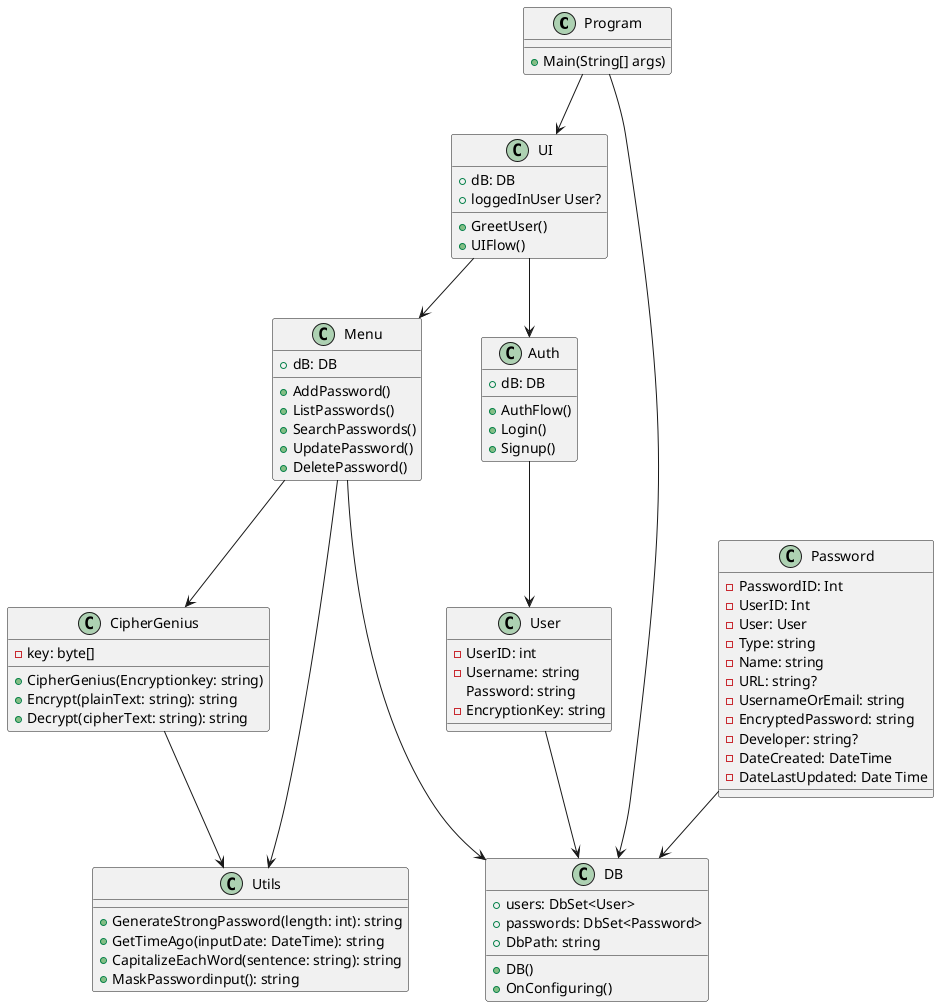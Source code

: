 @startuml

class Program {
  + Main(String[] args)
}

class UI {
  + dB: DB
  + loggedInUser User?
  + GreetUser()
  + UIFlow()
}

class Auth {
  + dB: DB
  + AuthFlow()
  + Login()
  + Signup()
}

class Menu {
  + dB: DB
  + AddPassword()
  + ListPasswords()
  + SearchPasswords()
  + UpdatePassword()
  + DeletePassword()
}

class Password {
  - PasswordID: Int
  - UserID: Int
  - User: User
  - Type: string
  - Name: string
  - URL: string?
  - UsernameOrEmail: string
  - EncryptedPassword: string
  - Developer: string?
  - DateCreated: DateTime
  - DateLastUpdated: Date Time
}

class User {
  - UserID: int
  - Username: string
  Password: string
  - EncryptionKey: string
}

class CipherGenius {
  - key: byte[]
  + CipherGenius(Encryptionkey: string)
  + Encrypt(plainText: string): string
  + Decrypt(cipherText: string): string
}

class Utils {
  + GenerateStrongPassword(length: int): string
  + GetTimeAgo(inputDate: DateTime): string
  + CapitalizeEachWord(sentence: string): string
  + MaskPasswordinput(): string
}

class DB {
  + users: DbSet<User>
  + passwords: DbSet<Password>
  + DbPath: string
  + DB()
  + OnConfiguring()
}

Program --> UI
Program --> DB
UI --> Menu
UI --> Auth
Auth --> User
User --> DB
Password --> DB
Menu --> DB
Menu --> CipherGenius
CipherGenius --> Utils
Menu --> Utils

@enduml